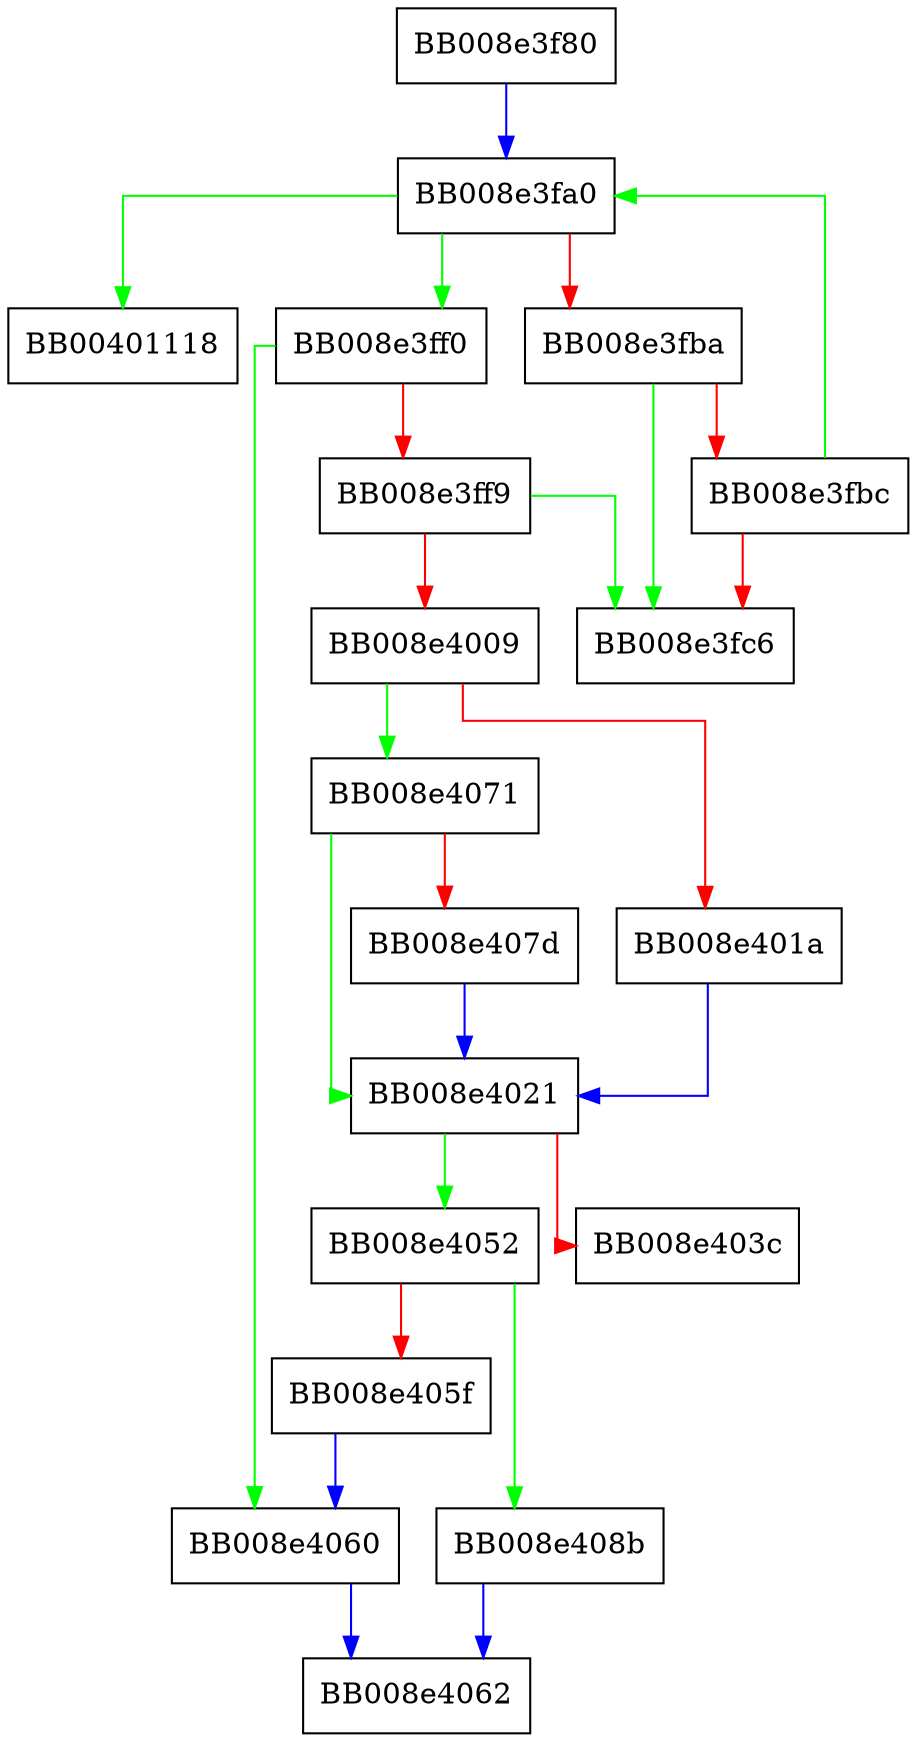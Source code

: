 digraph __nss_configure_lookup {
  node [shape="box"];
  graph [splines=ortho];
  BB008e3f80 -> BB008e3fa0 [color="blue"];
  BB008e3fa0 -> BB00401118 [color="green"];
  BB008e3fa0 -> BB008e3ff0 [color="green"];
  BB008e3fa0 -> BB008e3fba [color="red"];
  BB008e3fba -> BB008e3fc6 [color="green"];
  BB008e3fba -> BB008e3fbc [color="red"];
  BB008e3fbc -> BB008e3fa0 [color="green"];
  BB008e3fbc -> BB008e3fc6 [color="red"];
  BB008e3ff0 -> BB008e4060 [color="green"];
  BB008e3ff0 -> BB008e3ff9 [color="red"];
  BB008e3ff9 -> BB008e3fc6 [color="green"];
  BB008e3ff9 -> BB008e4009 [color="red"];
  BB008e4009 -> BB008e4071 [color="green"];
  BB008e4009 -> BB008e401a [color="red"];
  BB008e401a -> BB008e4021 [color="blue"];
  BB008e4021 -> BB008e4052 [color="green"];
  BB008e4021 -> BB008e403c [color="red"];
  BB008e4052 -> BB008e408b [color="green"];
  BB008e4052 -> BB008e405f [color="red"];
  BB008e405f -> BB008e4060 [color="blue"];
  BB008e4060 -> BB008e4062 [color="blue"];
  BB008e4071 -> BB008e4021 [color="green"];
  BB008e4071 -> BB008e407d [color="red"];
  BB008e407d -> BB008e4021 [color="blue"];
  BB008e408b -> BB008e4062 [color="blue"];
}